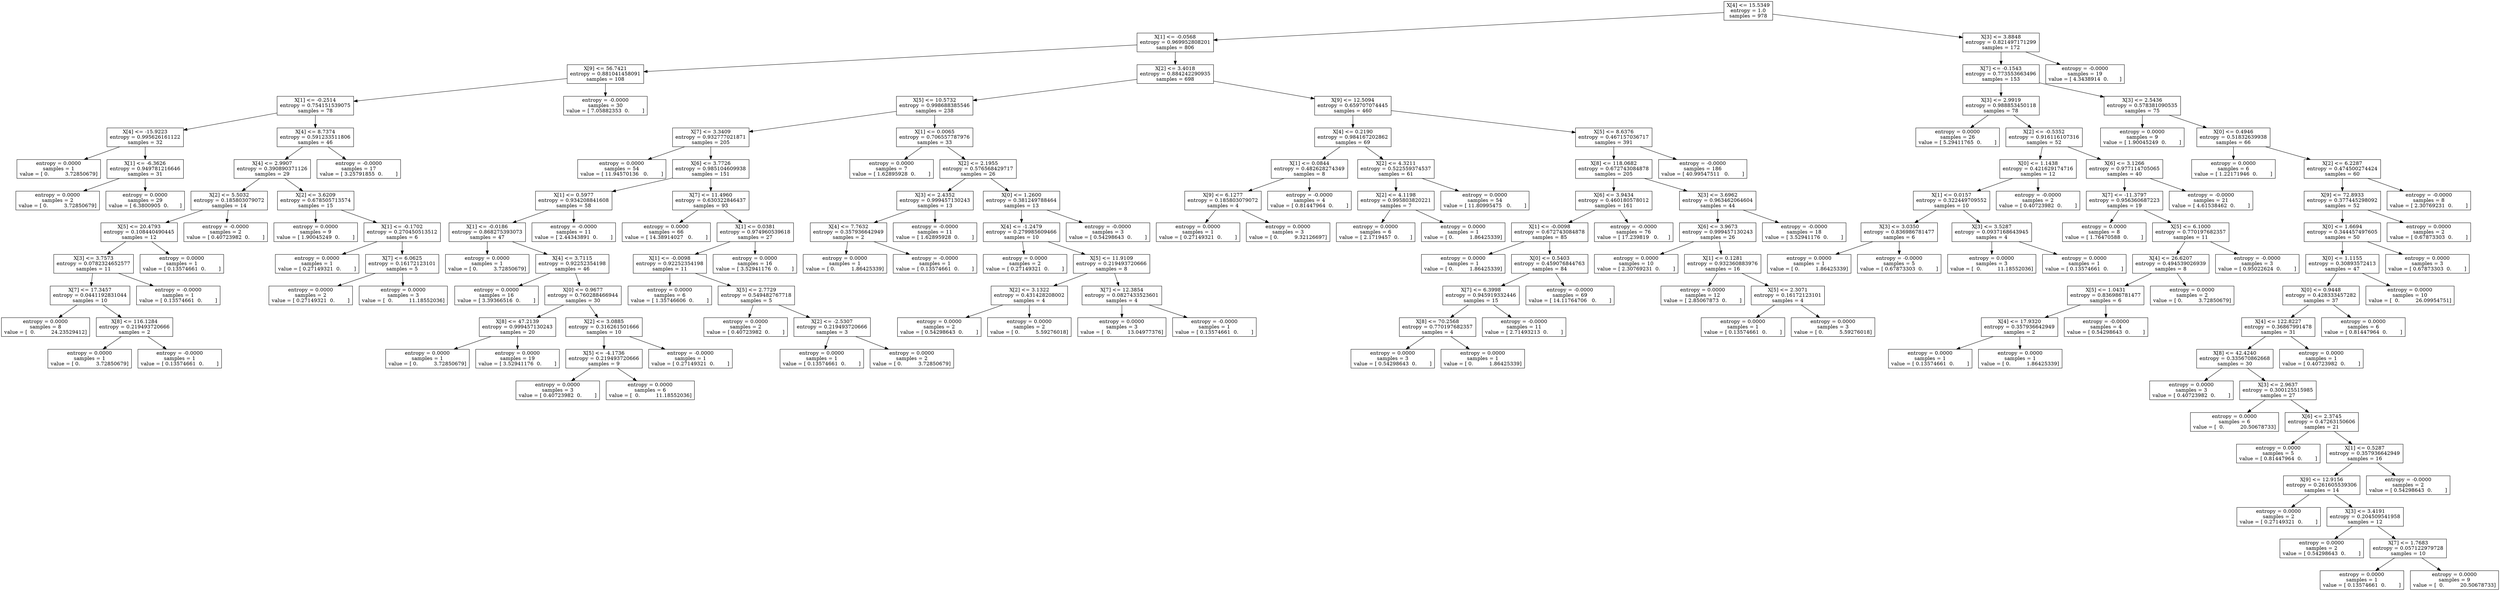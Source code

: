 digraph Tree {
0 [label="X[4] <= 15.5349\nentropy = 1.0\nsamples = 978", shape="box"] ;
1 [label="X[1] <= -0.0568\nentropy = 0.969952808201\nsamples = 806", shape="box"] ;
0 -> 1 ;
2 [label="X[9] <= 56.7421\nentropy = 0.881041458091\nsamples = 108", shape="box"] ;
1 -> 2 ;
3 [label="X[1] <= -0.2514\nentropy = 0.754151539075\nsamples = 78", shape="box"] ;
2 -> 3 ;
4 [label="X[4] <= -15.9223\nentropy = 0.995626161122\nsamples = 32", shape="box"] ;
3 -> 4 ;
5 [label="entropy = 0.0000\nsamples = 1\nvalue = [ 0.          3.72850679]", shape="box"] ;
4 -> 5 ;
6 [label="X[1] <= -6.3626\nentropy = 0.949781216646\nsamples = 31", shape="box"] ;
4 -> 6 ;
7 [label="entropy = 0.0000\nsamples = 2\nvalue = [ 0.          3.72850679]", shape="box"] ;
6 -> 7 ;
8 [label="entropy = 0.0000\nsamples = 29\nvalue = [ 6.3800905  0.       ]", shape="box"] ;
6 -> 8 ;
9 [label="X[4] <= 8.7374\nentropy = 0.591233511806\nsamples = 46", shape="box"] ;
3 -> 9 ;
10 [label="X[4] <= 2.9907\nentropy = 0.390890371126\nsamples = 29", shape="box"] ;
9 -> 10 ;
11 [label="X[2] <= 5.5032\nentropy = 0.185803079072\nsamples = 14", shape="box"] ;
10 -> 11 ;
12 [label="X[5] <= 20.4793\nentropy = 0.108440490445\nsamples = 12", shape="box"] ;
11 -> 12 ;
13 [label="X[3] <= 3.7573\nentropy = 0.0782324652577\nsamples = 11", shape="box"] ;
12 -> 13 ;
14 [label="X[7] <= 17.3457\nentropy = 0.0441192831044\nsamples = 10", shape="box"] ;
13 -> 14 ;
15 [label="entropy = 0.0000\nsamples = 8\nvalue = [  0.          24.23529412]", shape="box"] ;
14 -> 15 ;
16 [label="X[8] <= 116.1284\nentropy = 0.219493720666\nsamples = 2", shape="box"] ;
14 -> 16 ;
17 [label="entropy = 0.0000\nsamples = 1\nvalue = [ 0.          3.72850679]", shape="box"] ;
16 -> 17 ;
18 [label="entropy = -0.0000\nsamples = 1\nvalue = [ 0.13574661  0.        ]", shape="box"] ;
16 -> 18 ;
19 [label="entropy = -0.0000\nsamples = 1\nvalue = [ 0.13574661  0.        ]", shape="box"] ;
13 -> 19 ;
20 [label="entropy = 0.0000\nsamples = 1\nvalue = [ 0.13574661  0.        ]", shape="box"] ;
12 -> 20 ;
21 [label="entropy = -0.0000\nsamples = 2\nvalue = [ 0.40723982  0.        ]", shape="box"] ;
11 -> 21 ;
22 [label="X[2] <= 3.6209\nentropy = 0.678505713574\nsamples = 15", shape="box"] ;
10 -> 22 ;
23 [label="entropy = 0.0000\nsamples = 9\nvalue = [ 1.90045249  0.        ]", shape="box"] ;
22 -> 23 ;
24 [label="X[1] <= -0.1702\nentropy = 0.270450513512\nsamples = 6", shape="box"] ;
22 -> 24 ;
25 [label="entropy = 0.0000\nsamples = 1\nvalue = [ 0.27149321  0.        ]", shape="box"] ;
24 -> 25 ;
26 [label="X[7] <= 6.0625\nentropy = 0.16172123101\nsamples = 5", shape="box"] ;
24 -> 26 ;
27 [label="entropy = 0.0000\nsamples = 2\nvalue = [ 0.27149321  0.        ]", shape="box"] ;
26 -> 27 ;
28 [label="entropy = 0.0000\nsamples = 3\nvalue = [  0.          11.18552036]", shape="box"] ;
26 -> 28 ;
29 [label="entropy = -0.0000\nsamples = 17\nvalue = [ 3.25791855  0.        ]", shape="box"] ;
9 -> 29 ;
30 [label="entropy = -0.0000\nsamples = 30\nvalue = [ 7.05882353  0.        ]", shape="box"] ;
2 -> 30 ;
31 [label="X[2] <= 3.4018\nentropy = 0.884242290935\nsamples = 698", shape="box"] ;
1 -> 31 ;
32 [label="X[5] <= 10.5732\nentropy = 0.998688385546\nsamples = 238", shape="box"] ;
31 -> 32 ;
33 [label="X[7] <= 3.3409\nentropy = 0.932777021871\nsamples = 205", shape="box"] ;
32 -> 33 ;
34 [label="entropy = 0.0000\nsamples = 54\nvalue = [ 11.94570136   0.        ]", shape="box"] ;
33 -> 34 ;
35 [label="X[6] <= 3.7726\nentropy = 0.985104609938\nsamples = 151", shape="box"] ;
33 -> 35 ;
36 [label="X[1] <= 0.5977\nentropy = 0.934208841608\nsamples = 58", shape="box"] ;
35 -> 36 ;
37 [label="X[1] <= -0.0186\nentropy = 0.868275393073\nsamples = 47", shape="box"] ;
36 -> 37 ;
38 [label="entropy = 0.0000\nsamples = 1\nvalue = [ 0.          3.72850679]", shape="box"] ;
37 -> 38 ;
39 [label="X[4] <= 3.7115\nentropy = 0.92252354198\nsamples = 46", shape="box"] ;
37 -> 39 ;
40 [label="entropy = 0.0000\nsamples = 16\nvalue = [ 3.39366516  0.        ]", shape="box"] ;
39 -> 40 ;
41 [label="X[0] <= 0.9677\nentropy = 0.760288466944\nsamples = 30", shape="box"] ;
39 -> 41 ;
42 [label="X[8] <= 47.2139\nentropy = 0.999457130243\nsamples = 20", shape="box"] ;
41 -> 42 ;
43 [label="entropy = 0.0000\nsamples = 1\nvalue = [ 0.          3.72850679]", shape="box"] ;
42 -> 43 ;
44 [label="entropy = 0.0000\nsamples = 19\nvalue = [ 3.52941176  0.        ]", shape="box"] ;
42 -> 44 ;
45 [label="X[2] <= 3.0885\nentropy = 0.316261501666\nsamples = 10", shape="box"] ;
41 -> 45 ;
46 [label="X[5] <= -4.1736\nentropy = 0.219493720666\nsamples = 9", shape="box"] ;
45 -> 46 ;
47 [label="entropy = 0.0000\nsamples = 3\nvalue = [ 0.40723982  0.        ]", shape="box"] ;
46 -> 47 ;
48 [label="entropy = 0.0000\nsamples = 6\nvalue = [  0.          11.18552036]", shape="box"] ;
46 -> 48 ;
49 [label="entropy = -0.0000\nsamples = 1\nvalue = [ 0.27149321  0.        ]", shape="box"] ;
45 -> 49 ;
50 [label="entropy = -0.0000\nsamples = 11\nvalue = [ 2.44343891  0.        ]", shape="box"] ;
36 -> 50 ;
51 [label="X[7] <= 11.4960\nentropy = 0.630322846437\nsamples = 93", shape="box"] ;
35 -> 51 ;
52 [label="entropy = 0.0000\nsamples = 66\nvalue = [ 14.38914027   0.        ]", shape="box"] ;
51 -> 52 ;
53 [label="X[1] <= 0.0381\nentropy = 0.974960539618\nsamples = 27", shape="box"] ;
51 -> 53 ;
54 [label="X[1] <= -0.0098\nentropy = 0.92252354198\nsamples = 11", shape="box"] ;
53 -> 54 ;
55 [label="entropy = 0.0000\nsamples = 6\nvalue = [ 1.35746606  0.        ]", shape="box"] ;
54 -> 55 ;
56 [label="X[5] <= 2.7729\nentropy = 0.549482767718\nsamples = 5", shape="box"] ;
54 -> 56 ;
57 [label="entropy = 0.0000\nsamples = 2\nvalue = [ 0.40723982  0.        ]", shape="box"] ;
56 -> 57 ;
58 [label="X[2] <= -2.5307\nentropy = 0.219493720666\nsamples = 3", shape="box"] ;
56 -> 58 ;
59 [label="entropy = 0.0000\nsamples = 1\nvalue = [ 0.13574661  0.        ]", shape="box"] ;
58 -> 59 ;
60 [label="entropy = 0.0000\nsamples = 2\nvalue = [ 0.          3.72850679]", shape="box"] ;
58 -> 60 ;
61 [label="entropy = 0.0000\nsamples = 16\nvalue = [ 3.52941176  0.        ]", shape="box"] ;
53 -> 61 ;
62 [label="X[1] <= 0.0065\nentropy = 0.706557787976\nsamples = 33", shape="box"] ;
32 -> 62 ;
63 [label="entropy = 0.0000\nsamples = 7\nvalue = [ 1.62895928  0.        ]", shape="box"] ;
62 -> 63 ;
64 [label="X[2] <= 2.1955\nentropy = 0.576568429717\nsamples = 26", shape="box"] ;
62 -> 64 ;
65 [label="X[3] <= 2.4352\nentropy = 0.999457130243\nsamples = 13", shape="box"] ;
64 -> 65 ;
66 [label="X[4] <= 7.7632\nentropy = 0.357936642949\nsamples = 2", shape="box"] ;
65 -> 66 ;
67 [label="entropy = 0.0000\nsamples = 1\nvalue = [ 0.          1.86425339]", shape="box"] ;
66 -> 67 ;
68 [label="entropy = -0.0000\nsamples = 1\nvalue = [ 0.13574661  0.        ]", shape="box"] ;
66 -> 68 ;
69 [label="entropy = -0.0000\nsamples = 11\nvalue = [ 1.62895928  0.        ]", shape="box"] ;
65 -> 69 ;
70 [label="X[0] <= 1.2600\nentropy = 0.381249788464\nsamples = 13", shape="box"] ;
64 -> 70 ;
71 [label="X[4] <= -1.2479\nentropy = 0.279985609466\nsamples = 10", shape="box"] ;
70 -> 71 ;
72 [label="entropy = 0.0000\nsamples = 2\nvalue = [ 0.27149321  0.        ]", shape="box"] ;
71 -> 72 ;
73 [label="X[5] <= 11.9109\nentropy = 0.219493720666\nsamples = 8", shape="box"] ;
71 -> 73 ;
74 [label="X[2] <= 3.1322\nentropy = 0.431428208002\nsamples = 4", shape="box"] ;
73 -> 74 ;
75 [label="entropy = 0.0000\nsamples = 2\nvalue = [ 0.54298643  0.        ]", shape="box"] ;
74 -> 75 ;
76 [label="entropy = 0.0000\nsamples = 2\nvalue = [ 0.          5.59276018]", shape="box"] ;
74 -> 76 ;
77 [label="X[7] <= 12.3854\nentropy = 0.0827433523601\nsamples = 4", shape="box"] ;
73 -> 77 ;
78 [label="entropy = 0.0000\nsamples = 3\nvalue = [  0.          13.04977376]", shape="box"] ;
77 -> 78 ;
79 [label="entropy = -0.0000\nsamples = 1\nvalue = [ 0.13574661  0.        ]", shape="box"] ;
77 -> 79 ;
80 [label="entropy = -0.0000\nsamples = 3\nvalue = [ 0.54298643  0.        ]", shape="box"] ;
70 -> 80 ;
81 [label="X[9] <= 12.5094\nentropy = 0.659707074445\nsamples = 460", shape="box"] ;
31 -> 81 ;
82 [label="X[4] <= 0.2190\nentropy = 0.984167202862\nsamples = 69", shape="box"] ;
81 -> 82 ;
83 [label="X[1] <= 0.0844\nentropy = 0.482628274349\nsamples = 8", shape="box"] ;
82 -> 83 ;
84 [label="X[9] <= 6.1277\nentropy = 0.185803079072\nsamples = 4", shape="box"] ;
83 -> 84 ;
85 [label="entropy = 0.0000\nsamples = 1\nvalue = [ 0.27149321  0.        ]", shape="box"] ;
84 -> 85 ;
86 [label="entropy = 0.0000\nsamples = 3\nvalue = [ 0.          9.32126697]", shape="box"] ;
84 -> 86 ;
87 [label="entropy = -0.0000\nsamples = 4\nvalue = [ 0.81447964  0.        ]", shape="box"] ;
83 -> 87 ;
88 [label="X[2] <= 4.3211\nentropy = 0.522559374537\nsamples = 61", shape="box"] ;
82 -> 88 ;
89 [label="X[2] <= 4.1198\nentropy = 0.995803820221\nsamples = 7", shape="box"] ;
88 -> 89 ;
90 [label="entropy = 0.0000\nsamples = 6\nvalue = [ 2.1719457  0.       ]", shape="box"] ;
89 -> 90 ;
91 [label="entropy = 0.0000\nsamples = 1\nvalue = [ 0.          1.86425339]", shape="box"] ;
89 -> 91 ;
92 [label="entropy = 0.0000\nsamples = 54\nvalue = [ 11.80995475   0.        ]", shape="box"] ;
88 -> 92 ;
93 [label="X[5] <= 8.6376\nentropy = 0.467157036717\nsamples = 391", shape="box"] ;
81 -> 93 ;
94 [label="X[8] <= 118.0682\nentropy = 0.672743084878\nsamples = 205", shape="box"] ;
93 -> 94 ;
95 [label="X[6] <= 3.9434\nentropy = 0.460180578012\nsamples = 161", shape="box"] ;
94 -> 95 ;
96 [label="X[1] <= -0.0098\nentropy = 0.672743084878\nsamples = 85", shape="box"] ;
95 -> 96 ;
97 [label="entropy = 0.0000\nsamples = 1\nvalue = [ 0.          1.86425339]", shape="box"] ;
96 -> 97 ;
98 [label="X[0] <= 0.5403\nentropy = 0.459076844763\nsamples = 84", shape="box"] ;
96 -> 98 ;
99 [label="X[7] <= 6.3998\nentropy = 0.945919332446\nsamples = 15", shape="box"] ;
98 -> 99 ;
100 [label="X[8] <= 70.2568\nentropy = 0.770197682357\nsamples = 4", shape="box"] ;
99 -> 100 ;
101 [label="entropy = 0.0000\nsamples = 3\nvalue = [ 0.54298643  0.        ]", shape="box"] ;
100 -> 101 ;
102 [label="entropy = 0.0000\nsamples = 1\nvalue = [ 0.          1.86425339]", shape="box"] ;
100 -> 102 ;
103 [label="entropy = -0.0000\nsamples = 11\nvalue = [ 2.71493213  0.        ]", shape="box"] ;
99 -> 103 ;
104 [label="entropy = -0.0000\nsamples = 69\nvalue = [ 14.11764706   0.        ]", shape="box"] ;
98 -> 104 ;
105 [label="entropy = -0.0000\nsamples = 76\nvalue = [ 17.239819   0.      ]", shape="box"] ;
95 -> 105 ;
106 [label="X[3] <= 3.6962\nentropy = 0.963462064604\nsamples = 44", shape="box"] ;
94 -> 106 ;
107 [label="X[6] <= 3.9673\nentropy = 0.999457130243\nsamples = 26", shape="box"] ;
106 -> 107 ;
108 [label="entropy = 0.0000\nsamples = 10\nvalue = [ 2.30769231  0.        ]", shape="box"] ;
107 -> 108 ;
109 [label="X[1] <= 0.1281\nentropy = 0.932360883976\nsamples = 16", shape="box"] ;
107 -> 109 ;
110 [label="entropy = 0.0000\nsamples = 12\nvalue = [ 2.85067873  0.        ]", shape="box"] ;
109 -> 110 ;
111 [label="X[5] <= 2.3071\nentropy = 0.16172123101\nsamples = 4", shape="box"] ;
109 -> 111 ;
112 [label="entropy = 0.0000\nsamples = 1\nvalue = [ 0.13574661  0.        ]", shape="box"] ;
111 -> 112 ;
113 [label="entropy = 0.0000\nsamples = 3\nvalue = [ 0.          5.59276018]", shape="box"] ;
111 -> 113 ;
114 [label="entropy = -0.0000\nsamples = 18\nvalue = [ 3.52941176  0.        ]", shape="box"] ;
106 -> 114 ;
115 [label="entropy = -0.0000\nsamples = 186\nvalue = [ 40.99547511   0.        ]", shape="box"] ;
93 -> 115 ;
116 [label="X[3] <= 3.8848\nentropy = 0.821497171299\nsamples = 172", shape="box"] ;
0 -> 116 ;
117 [label="X[7] <= -0.1543\nentropy = 0.773553663496\nsamples = 153", shape="box"] ;
116 -> 117 ;
118 [label="X[3] <= 2.9919\nentropy = 0.988853450118\nsamples = 78", shape="box"] ;
117 -> 118 ;
119 [label="entropy = 0.0000\nsamples = 26\nvalue = [ 5.29411765  0.        ]", shape="box"] ;
118 -> 119 ;
120 [label="X[2] <= -0.5352\nentropy = 0.916116107316\nsamples = 52", shape="box"] ;
118 -> 120 ;
121 [label="X[0] <= 1.1438\nentropy = 0.421629174716\nsamples = 12", shape="box"] ;
120 -> 121 ;
122 [label="X[1] <= 0.0157\nentropy = 0.322449709552\nsamples = 10", shape="box"] ;
121 -> 122 ;
123 [label="X[3] <= 3.0350\nentropy = 0.836986781477\nsamples = 6", shape="box"] ;
122 -> 123 ;
124 [label="entropy = 0.0000\nsamples = 1\nvalue = [ 0.          1.86425339]", shape="box"] ;
123 -> 124 ;
125 [label="entropy = -0.0000\nsamples = 5\nvalue = [ 0.67873303  0.        ]", shape="box"] ;
123 -> 125 ;
126 [label="X[3] <= 3.5287\nentropy = 0.0937168643945\nsamples = 4", shape="box"] ;
122 -> 126 ;
127 [label="entropy = 0.0000\nsamples = 3\nvalue = [  0.          11.18552036]", shape="box"] ;
126 -> 127 ;
128 [label="entropy = 0.0000\nsamples = 1\nvalue = [ 0.13574661  0.        ]", shape="box"] ;
126 -> 128 ;
129 [label="entropy = -0.0000\nsamples = 2\nvalue = [ 0.40723982  0.        ]", shape="box"] ;
121 -> 129 ;
130 [label="X[6] <= 3.1266\nentropy = 0.977114705065\nsamples = 40", shape="box"] ;
120 -> 130 ;
131 [label="X[7] <= -11.3797\nentropy = 0.956360687223\nsamples = 19", shape="box"] ;
130 -> 131 ;
132 [label="entropy = 0.0000\nsamples = 8\nvalue = [ 1.76470588  0.        ]", shape="box"] ;
131 -> 132 ;
133 [label="X[5] <= 6.1000\nentropy = 0.770197682357\nsamples = 11", shape="box"] ;
131 -> 133 ;
134 [label="X[4] <= 26.6207\nentropy = 0.494539026939\nsamples = 8", shape="box"] ;
133 -> 134 ;
135 [label="X[5] <= 1.0431\nentropy = 0.836986781477\nsamples = 6", shape="box"] ;
134 -> 135 ;
136 [label="X[4] <= 17.9320\nentropy = 0.357936642949\nsamples = 2", shape="box"] ;
135 -> 136 ;
137 [label="entropy = 0.0000\nsamples = 1\nvalue = [ 0.13574661  0.        ]", shape="box"] ;
136 -> 137 ;
138 [label="entropy = 0.0000\nsamples = 1\nvalue = [ 0.          1.86425339]", shape="box"] ;
136 -> 138 ;
139 [label="entropy = -0.0000\nsamples = 4\nvalue = [ 0.54298643  0.        ]", shape="box"] ;
135 -> 139 ;
140 [label="entropy = 0.0000\nsamples = 2\nvalue = [ 0.          3.72850679]", shape="box"] ;
134 -> 140 ;
141 [label="entropy = -0.0000\nsamples = 3\nvalue = [ 0.95022624  0.        ]", shape="box"] ;
133 -> 141 ;
142 [label="entropy = -0.0000\nsamples = 21\nvalue = [ 4.61538462  0.        ]", shape="box"] ;
130 -> 142 ;
143 [label="X[3] <= 2.5436\nentropy = 0.578381090535\nsamples = 75", shape="box"] ;
117 -> 143 ;
144 [label="entropy = 0.0000\nsamples = 9\nvalue = [ 1.90045249  0.        ]", shape="box"] ;
143 -> 144 ;
145 [label="X[0] <= 0.4946\nentropy = 0.51832639938\nsamples = 66", shape="box"] ;
143 -> 145 ;
146 [label="entropy = 0.0000\nsamples = 6\nvalue = [ 1.22171946  0.        ]", shape="box"] ;
145 -> 146 ;
147 [label="X[2] <= 6.2287\nentropy = 0.474500274424\nsamples = 60", shape="box"] ;
145 -> 147 ;
148 [label="X[9] <= 72.8933\nentropy = 0.377445298092\nsamples = 52", shape="box"] ;
147 -> 148 ;
149 [label="X[0] <= 1.6694\nentropy = 0.344457497605\nsamples = 50", shape="box"] ;
148 -> 149 ;
150 [label="X[0] <= 1.1155\nentropy = 0.30893572413\nsamples = 47", shape="box"] ;
149 -> 150 ;
151 [label="X[0] <= 0.9448\nentropy = 0.428333457282\nsamples = 37", shape="box"] ;
150 -> 151 ;
152 [label="X[4] <= 122.8227\nentropy = 0.36867991478\nsamples = 31", shape="box"] ;
151 -> 152 ;
153 [label="X[8] <= 42.4240\nentropy = 0.335670862668\nsamples = 30", shape="box"] ;
152 -> 153 ;
154 [label="entropy = 0.0000\nsamples = 3\nvalue = [ 0.40723982  0.        ]", shape="box"] ;
153 -> 154 ;
155 [label="X[3] <= 2.9637\nentropy = 0.300125515985\nsamples = 27", shape="box"] ;
153 -> 155 ;
156 [label="entropy = 0.0000\nsamples = 6\nvalue = [  0.          20.50678733]", shape="box"] ;
155 -> 156 ;
157 [label="X[6] <= 2.3745\nentropy = 0.47263150606\nsamples = 21", shape="box"] ;
155 -> 157 ;
158 [label="entropy = 0.0000\nsamples = 5\nvalue = [ 0.81447964  0.        ]", shape="box"] ;
157 -> 158 ;
159 [label="X[1] <= 0.5287\nentropy = 0.357936642949\nsamples = 16", shape="box"] ;
157 -> 159 ;
160 [label="X[9] <= 12.9156\nentropy = 0.261605539306\nsamples = 14", shape="box"] ;
159 -> 160 ;
161 [label="entropy = 0.0000\nsamples = 2\nvalue = [ 0.27149321  0.        ]", shape="box"] ;
160 -> 161 ;
162 [label="X[3] <= 3.4191\nentropy = 0.204509541958\nsamples = 12", shape="box"] ;
160 -> 162 ;
163 [label="entropy = 0.0000\nsamples = 2\nvalue = [ 0.54298643  0.        ]", shape="box"] ;
162 -> 163 ;
164 [label="X[7] <= 1.7683\nentropy = 0.057122979728\nsamples = 10", shape="box"] ;
162 -> 164 ;
165 [label="entropy = 0.0000\nsamples = 1\nvalue = [ 0.13574661  0.        ]", shape="box"] ;
164 -> 165 ;
166 [label="entropy = 0.0000\nsamples = 9\nvalue = [  0.          20.50678733]", shape="box"] ;
164 -> 166 ;
167 [label="entropy = -0.0000\nsamples = 2\nvalue = [ 0.54298643  0.        ]", shape="box"] ;
159 -> 167 ;
168 [label="entropy = 0.0000\nsamples = 1\nvalue = [ 0.40723982  0.        ]", shape="box"] ;
152 -> 168 ;
169 [label="entropy = 0.0000\nsamples = 6\nvalue = [ 0.81447964  0.        ]", shape="box"] ;
151 -> 169 ;
170 [label="entropy = 0.0000\nsamples = 10\nvalue = [  0.          26.09954751]", shape="box"] ;
150 -> 170 ;
171 [label="entropy = 0.0000\nsamples = 3\nvalue = [ 0.67873303  0.        ]", shape="box"] ;
149 -> 171 ;
172 [label="entropy = 0.0000\nsamples = 2\nvalue = [ 0.67873303  0.        ]", shape="box"] ;
148 -> 172 ;
173 [label="entropy = -0.0000\nsamples = 8\nvalue = [ 2.30769231  0.        ]", shape="box"] ;
147 -> 173 ;
174 [label="entropy = -0.0000\nsamples = 19\nvalue = [ 4.3438914  0.       ]", shape="box"] ;
116 -> 174 ;
}